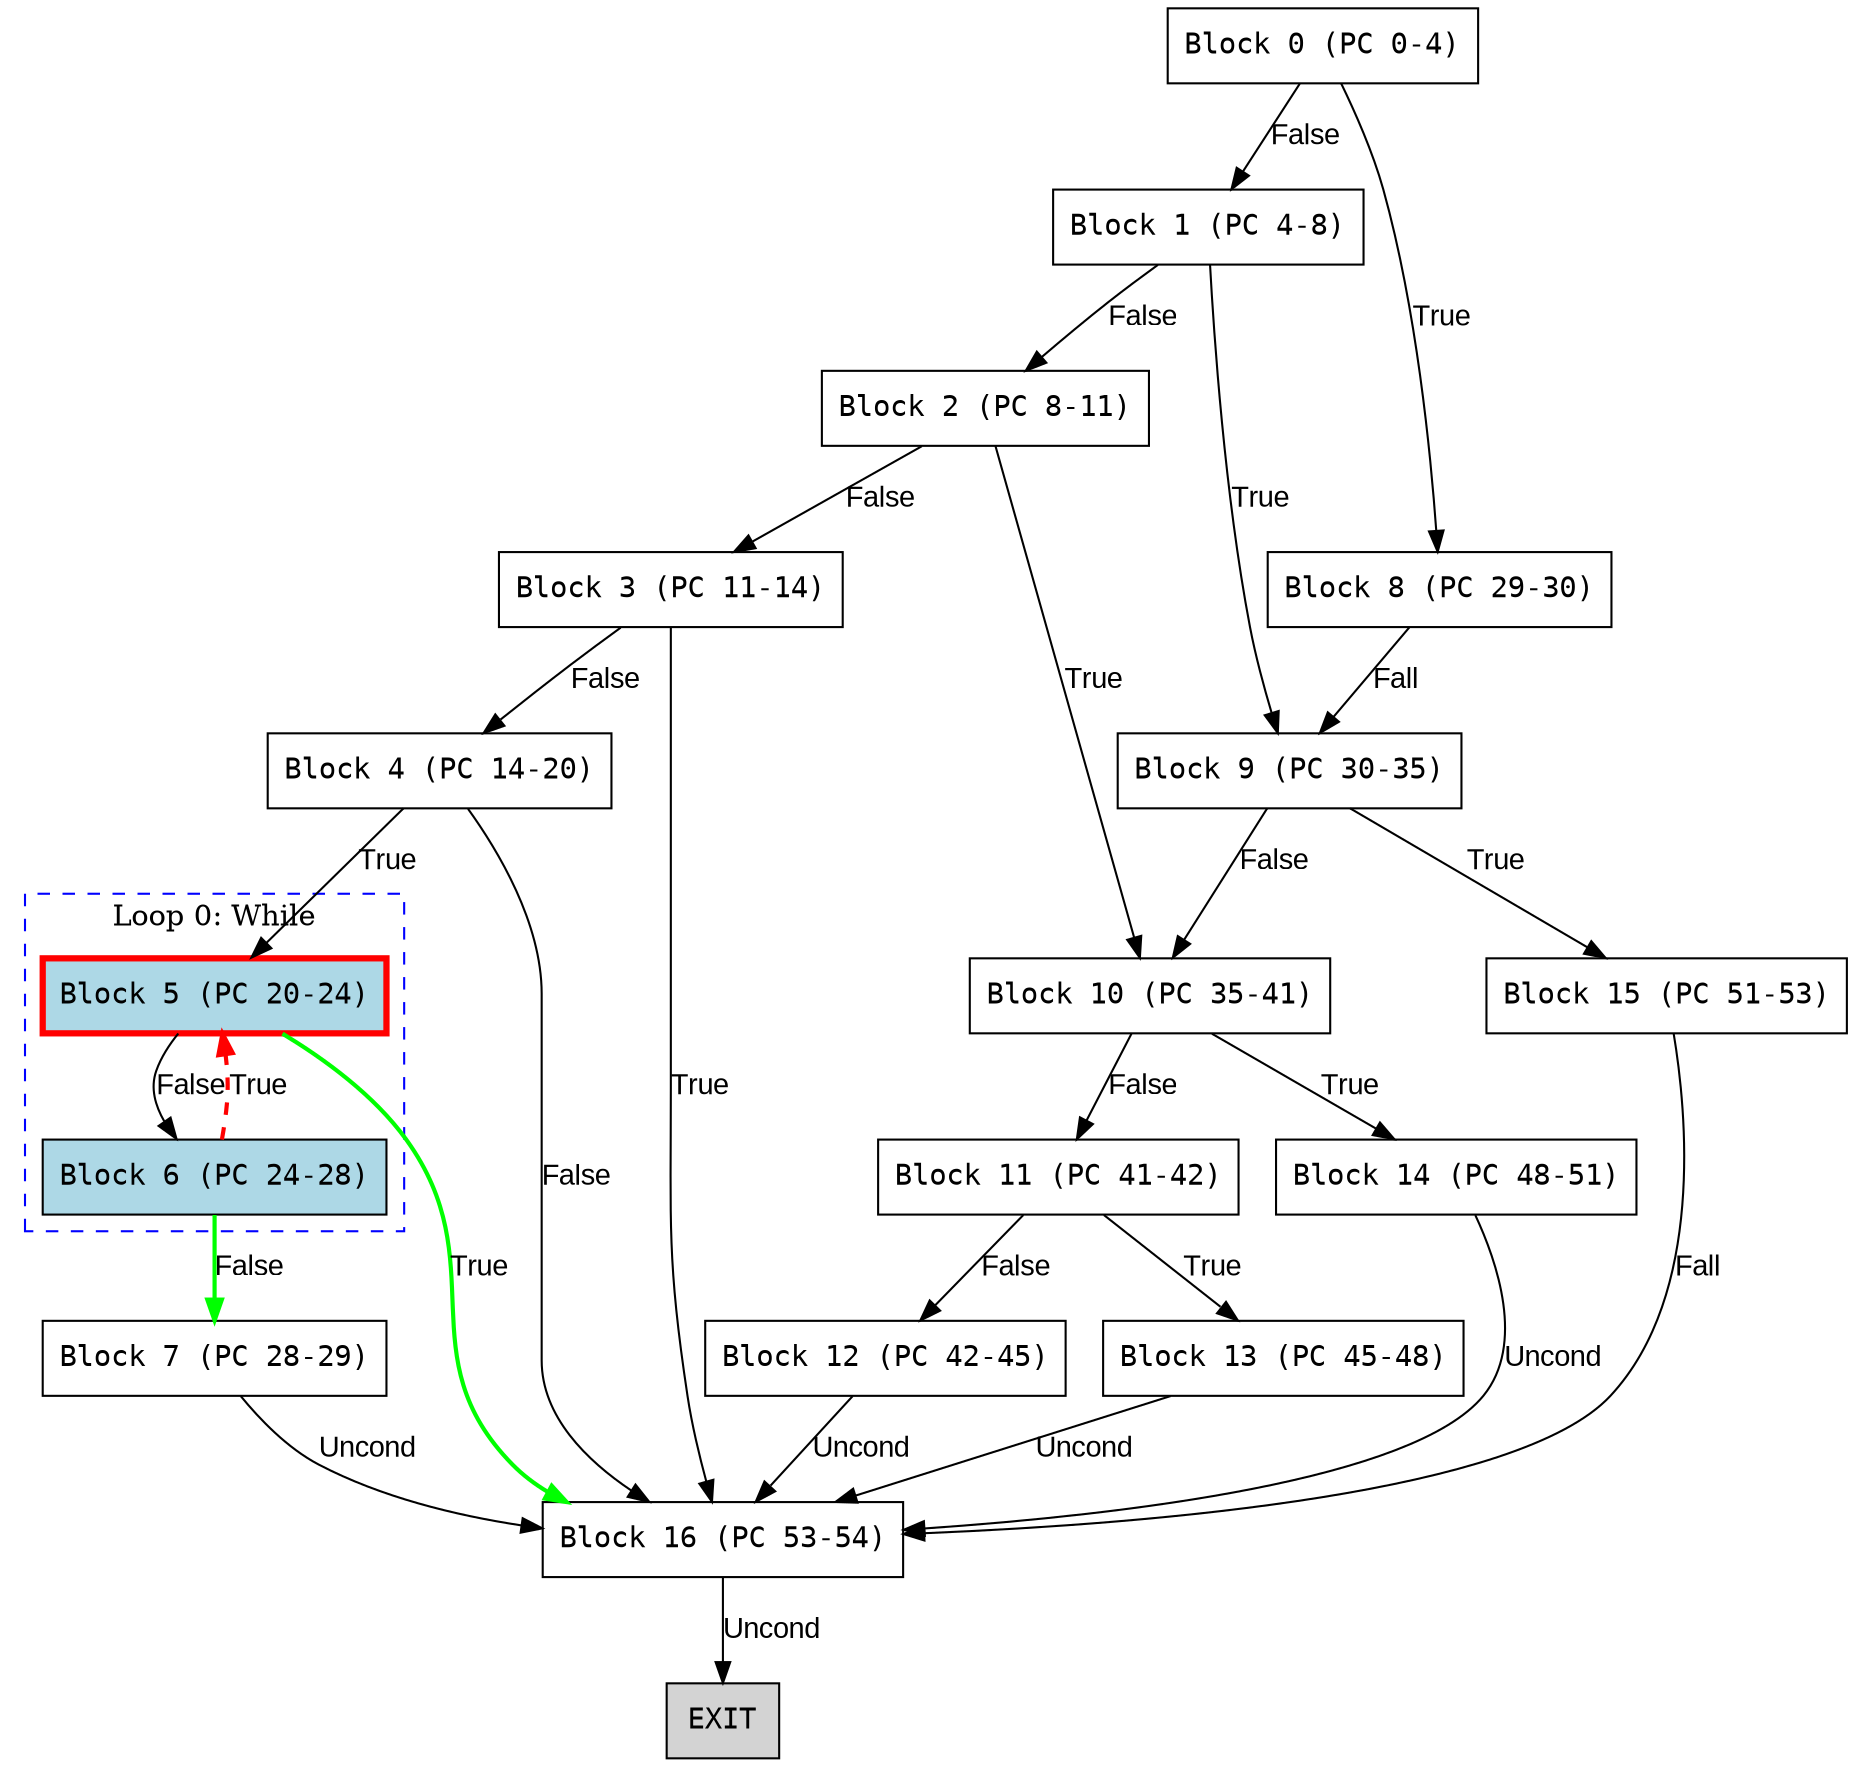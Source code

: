 digraph {
  rankdir=TB;
  node [shape=box, fontname="monospace"];
  edge [fontname="Arial"];

  0 [label="Block 0 (PC 0-4)"]
  1 [label="Block 1 (PC 4-8)"]
  2 [label="Block 2 (PC 8-11)"]
  3 [label="Block 3 (PC 11-14)"]
  4 [label="Block 4 (PC 14-20)"]
  5 [label="Block 5 (PC 20-24)", style=filled, fillcolor="lightblue", penwidth=3, color=red, shape=box]
  6 [label="Block 6 (PC 24-28)", style=filled, fillcolor="lightblue", shape=box]
  7 [label="Block 7 (PC 28-29)"]
  8 [label="Block 8 (PC 29-30)"]
  9 [label="Block 9 (PC 30-35)"]
  10 [label="Block 10 (PC 35-41)"]
  11 [label="Block 11 (PC 41-42)"]
  12 [label="Block 12 (PC 42-45)"]
  13 [label="Block 13 (PC 45-48)"]
  14 [label="Block 14 (PC 48-51)"]
  15 [label="Block 15 (PC 51-53)"]
  16 [label="Block 16 (PC 53-54)"]
  17 [label="EXIT", style=filled, fillcolor=lightgray]

  0 -> 8 [label="True"]
  0 -> 1 [label="False"]
  1 -> 9 [label="True"]
  1 -> 2 [label="False"]
  2 -> 10 [label="True"]
  2 -> 3 [label="False"]
  3 -> 16 [label="True"]
  3 -> 4 [label="False"]
  4 -> 16 [label="False"]
  4 -> 5 [label="True"]
  5 -> 16 [label="True", color=green, penwidth=2]
  5 -> 6 [label="False"]
  6 -> 5 [label="True", color=red, penwidth=2, style=dashed]
  6 -> 7 [label="False", color=green, penwidth=2]
  7 -> 16 [label="Uncond"]
  8 -> 9 [label="Fall"]
  9 -> 15 [label="True"]
  9 -> 10 [label="False"]
  10 -> 14 [label="True"]
  10 -> 11 [label="False"]
  11 -> 13 [label="True"]
  11 -> 12 [label="False"]
  12 -> 16 [label="Uncond"]
  13 -> 16 [label="Uncond"]
  14 -> 16 [label="Uncond"]
  15 -> 16 [label="Fall"]
  16 -> 17 [label="Uncond"]

  subgraph cluster_loop_0 {
    label="Loop 0: While";
    style=dashed;
    color=blue;
    6;
    5;
  }
}
